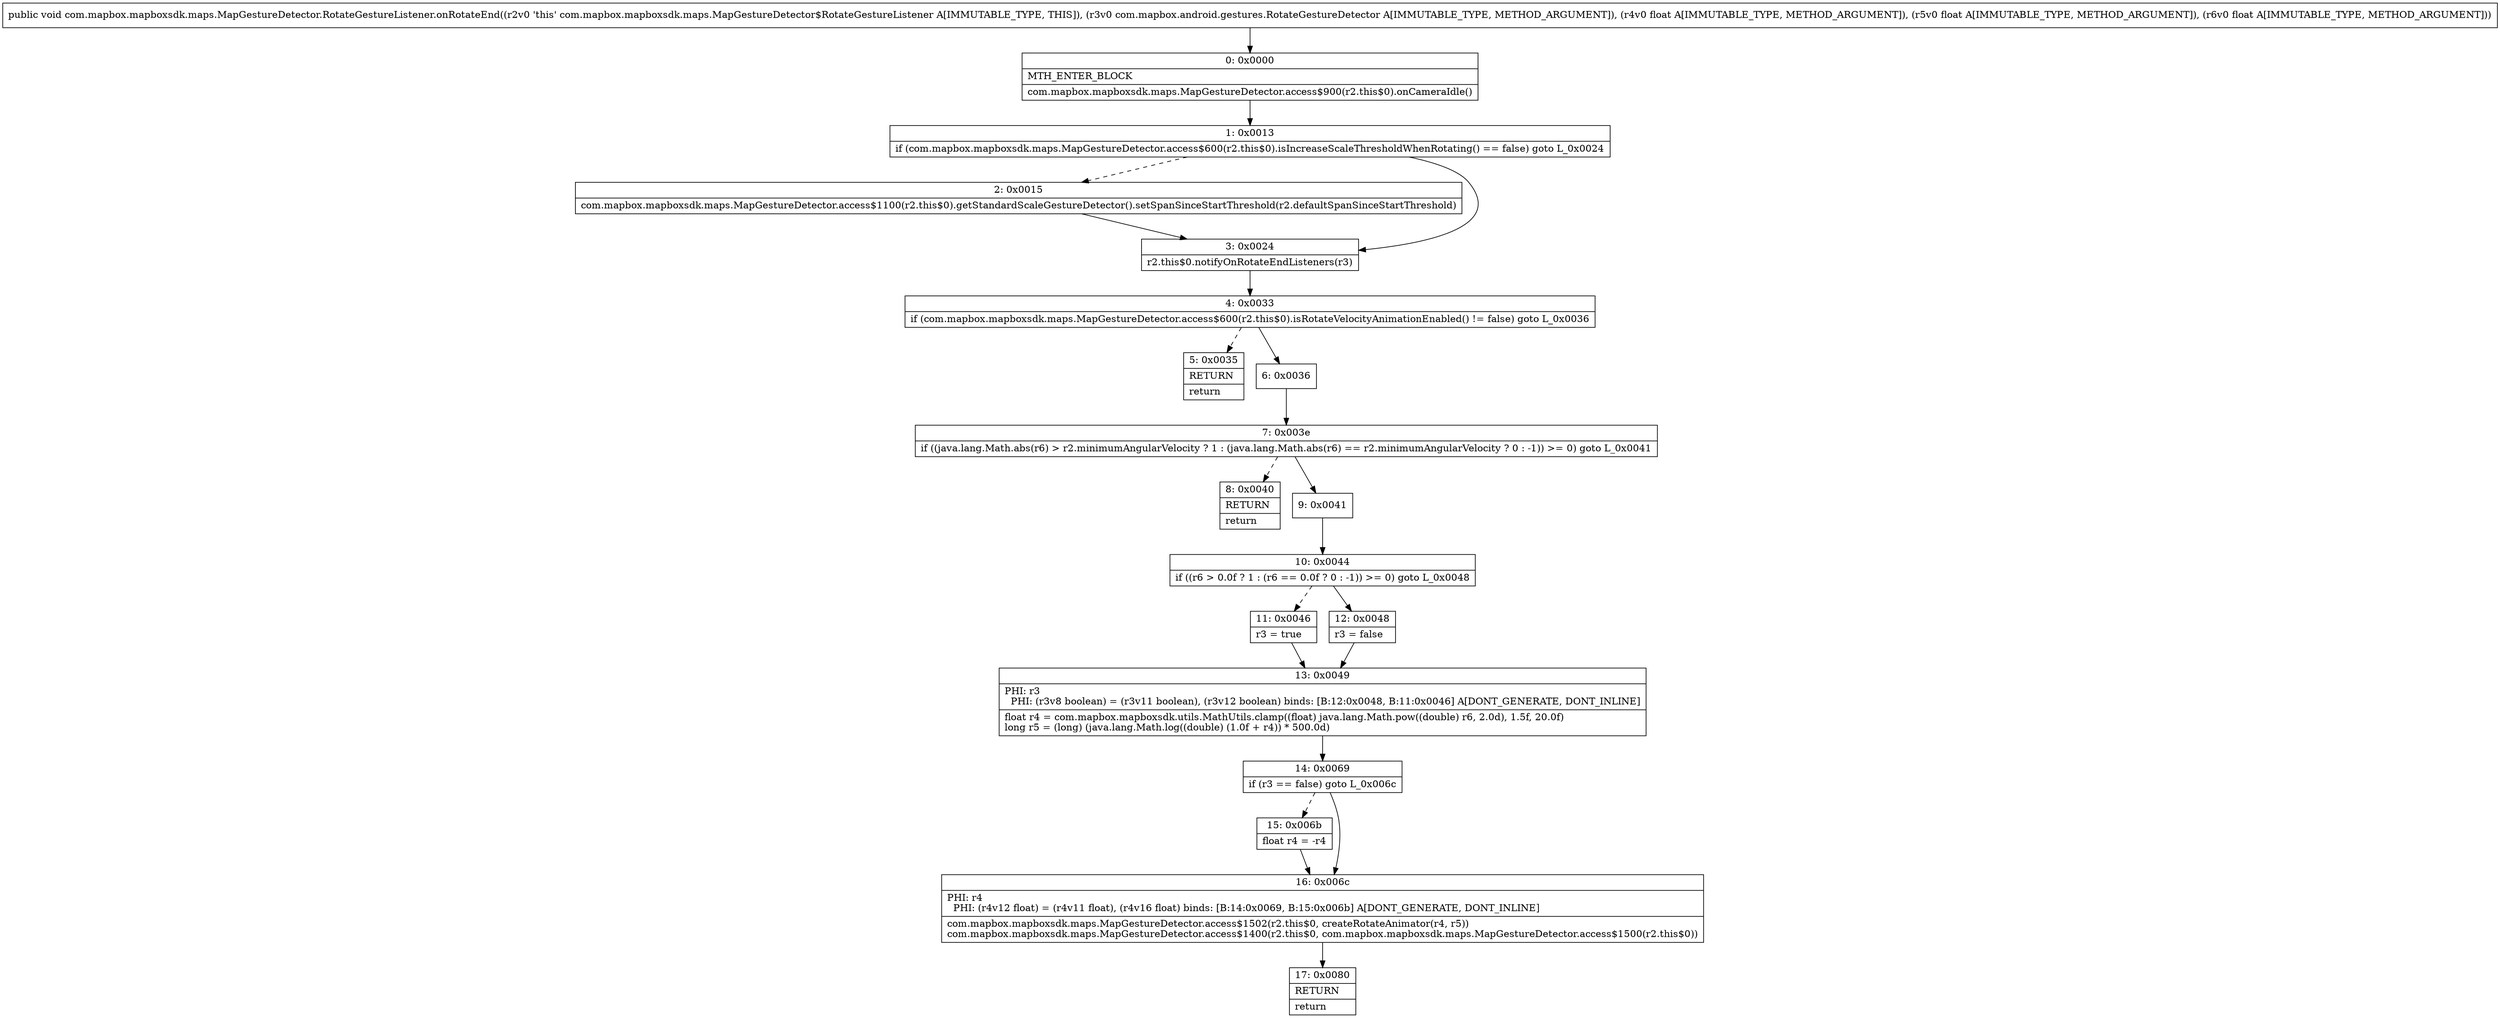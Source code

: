 digraph "CFG forcom.mapbox.mapboxsdk.maps.MapGestureDetector.RotateGestureListener.onRotateEnd(Lcom\/mapbox\/android\/gestures\/RotateGestureDetector;FFF)V" {
Node_0 [shape=record,label="{0\:\ 0x0000|MTH_ENTER_BLOCK\l|com.mapbox.mapboxsdk.maps.MapGestureDetector.access$900(r2.this$0).onCameraIdle()\l}"];
Node_1 [shape=record,label="{1\:\ 0x0013|if (com.mapbox.mapboxsdk.maps.MapGestureDetector.access$600(r2.this$0).isIncreaseScaleThresholdWhenRotating() == false) goto L_0x0024\l}"];
Node_2 [shape=record,label="{2\:\ 0x0015|com.mapbox.mapboxsdk.maps.MapGestureDetector.access$1100(r2.this$0).getStandardScaleGestureDetector().setSpanSinceStartThreshold(r2.defaultSpanSinceStartThreshold)\l}"];
Node_3 [shape=record,label="{3\:\ 0x0024|r2.this$0.notifyOnRotateEndListeners(r3)\l}"];
Node_4 [shape=record,label="{4\:\ 0x0033|if (com.mapbox.mapboxsdk.maps.MapGestureDetector.access$600(r2.this$0).isRotateVelocityAnimationEnabled() != false) goto L_0x0036\l}"];
Node_5 [shape=record,label="{5\:\ 0x0035|RETURN\l|return\l}"];
Node_6 [shape=record,label="{6\:\ 0x0036}"];
Node_7 [shape=record,label="{7\:\ 0x003e|if ((java.lang.Math.abs(r6) \> r2.minimumAngularVelocity ? 1 : (java.lang.Math.abs(r6) == r2.minimumAngularVelocity ? 0 : \-1)) \>= 0) goto L_0x0041\l}"];
Node_8 [shape=record,label="{8\:\ 0x0040|RETURN\l|return\l}"];
Node_9 [shape=record,label="{9\:\ 0x0041}"];
Node_10 [shape=record,label="{10\:\ 0x0044|if ((r6 \> 0.0f ? 1 : (r6 == 0.0f ? 0 : \-1)) \>= 0) goto L_0x0048\l}"];
Node_11 [shape=record,label="{11\:\ 0x0046|r3 = true\l}"];
Node_12 [shape=record,label="{12\:\ 0x0048|r3 = false\l}"];
Node_13 [shape=record,label="{13\:\ 0x0049|PHI: r3 \l  PHI: (r3v8 boolean) = (r3v11 boolean), (r3v12 boolean) binds: [B:12:0x0048, B:11:0x0046] A[DONT_GENERATE, DONT_INLINE]\l|float r4 = com.mapbox.mapboxsdk.utils.MathUtils.clamp((float) java.lang.Math.pow((double) r6, 2.0d), 1.5f, 20.0f)\llong r5 = (long) (java.lang.Math.log((double) (1.0f + r4)) * 500.0d)\l}"];
Node_14 [shape=record,label="{14\:\ 0x0069|if (r3 == false) goto L_0x006c\l}"];
Node_15 [shape=record,label="{15\:\ 0x006b|float r4 = \-r4\l}"];
Node_16 [shape=record,label="{16\:\ 0x006c|PHI: r4 \l  PHI: (r4v12 float) = (r4v11 float), (r4v16 float) binds: [B:14:0x0069, B:15:0x006b] A[DONT_GENERATE, DONT_INLINE]\l|com.mapbox.mapboxsdk.maps.MapGestureDetector.access$1502(r2.this$0, createRotateAnimator(r4, r5))\lcom.mapbox.mapboxsdk.maps.MapGestureDetector.access$1400(r2.this$0, com.mapbox.mapboxsdk.maps.MapGestureDetector.access$1500(r2.this$0))\l}"];
Node_17 [shape=record,label="{17\:\ 0x0080|RETURN\l|return\l}"];
MethodNode[shape=record,label="{public void com.mapbox.mapboxsdk.maps.MapGestureDetector.RotateGestureListener.onRotateEnd((r2v0 'this' com.mapbox.mapboxsdk.maps.MapGestureDetector$RotateGestureListener A[IMMUTABLE_TYPE, THIS]), (r3v0 com.mapbox.android.gestures.RotateGestureDetector A[IMMUTABLE_TYPE, METHOD_ARGUMENT]), (r4v0 float A[IMMUTABLE_TYPE, METHOD_ARGUMENT]), (r5v0 float A[IMMUTABLE_TYPE, METHOD_ARGUMENT]), (r6v0 float A[IMMUTABLE_TYPE, METHOD_ARGUMENT])) }"];
MethodNode -> Node_0;
Node_0 -> Node_1;
Node_1 -> Node_2[style=dashed];
Node_1 -> Node_3;
Node_2 -> Node_3;
Node_3 -> Node_4;
Node_4 -> Node_5[style=dashed];
Node_4 -> Node_6;
Node_6 -> Node_7;
Node_7 -> Node_8[style=dashed];
Node_7 -> Node_9;
Node_9 -> Node_10;
Node_10 -> Node_11[style=dashed];
Node_10 -> Node_12;
Node_11 -> Node_13;
Node_12 -> Node_13;
Node_13 -> Node_14;
Node_14 -> Node_15[style=dashed];
Node_14 -> Node_16;
Node_15 -> Node_16;
Node_16 -> Node_17;
}

